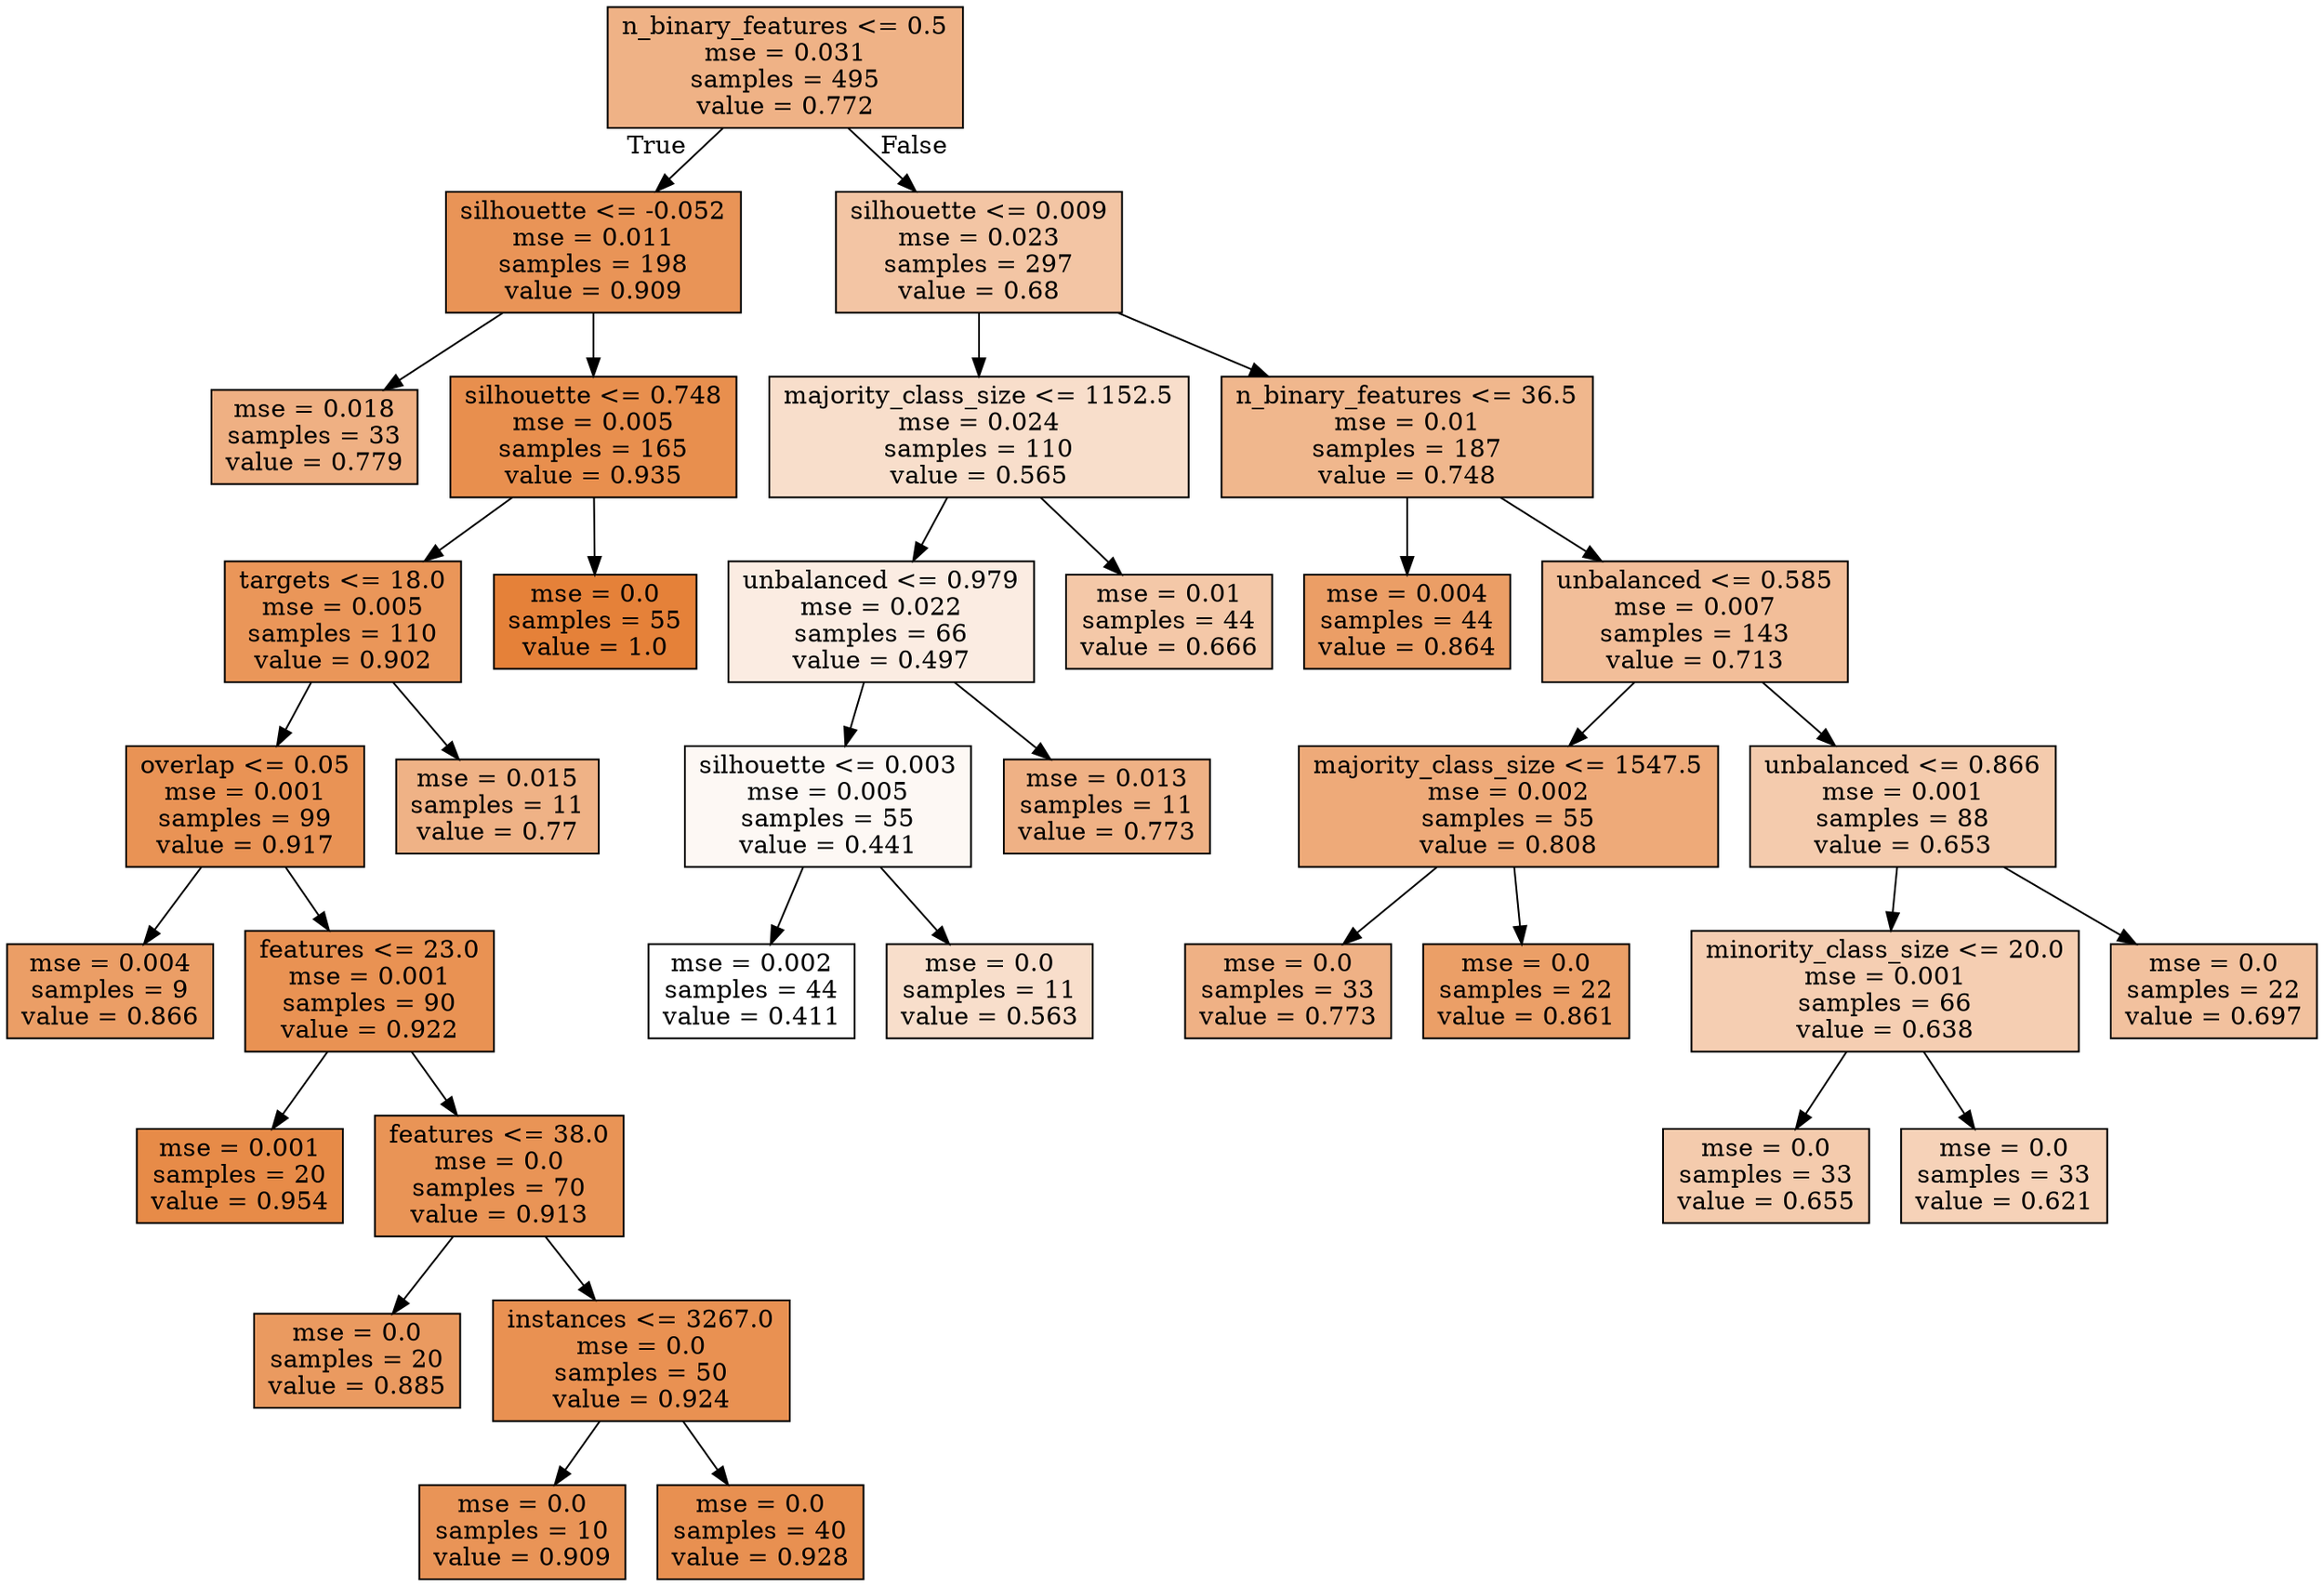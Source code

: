 digraph Tree {
node [shape=box, style="filled", color="black"] ;
0 [label="n_binary_features <= 0.5\nmse = 0.031\nsamples = 495\nvalue = 0.772", fillcolor="#e581399c"] ;
1 [label="silhouette <= -0.052\nmse = 0.011\nsamples = 198\nvalue = 0.909", fillcolor="#e58139d8"] ;
0 -> 1 [labeldistance=2.5, labelangle=45, headlabel="True"] ;
2 [label="mse = 0.018\nsamples = 33\nvalue = 0.779", fillcolor="#e581399f"] ;
1 -> 2 ;
3 [label="silhouette <= 0.748\nmse = 0.005\nsamples = 165\nvalue = 0.935", fillcolor="#e58139e3"] ;
1 -> 3 ;
4 [label="targets <= 18.0\nmse = 0.005\nsamples = 110\nvalue = 0.902", fillcolor="#e58139d5"] ;
3 -> 4 ;
5 [label="overlap <= 0.05\nmse = 0.001\nsamples = 99\nvalue = 0.917", fillcolor="#e58139db"] ;
4 -> 5 ;
6 [label="mse = 0.004\nsamples = 9\nvalue = 0.866", fillcolor="#e58139c5"] ;
5 -> 6 ;
7 [label="features <= 23.0\nmse = 0.001\nsamples = 90\nvalue = 0.922", fillcolor="#e58139dd"] ;
5 -> 7 ;
8 [label="mse = 0.001\nsamples = 20\nvalue = 0.954", fillcolor="#e58139eb"] ;
7 -> 8 ;
9 [label="features <= 38.0\nmse = 0.0\nsamples = 70\nvalue = 0.913", fillcolor="#e58139d9"] ;
7 -> 9 ;
10 [label="mse = 0.0\nsamples = 20\nvalue = 0.885", fillcolor="#e58139cd"] ;
9 -> 10 ;
11 [label="instances <= 3267.0\nmse = 0.0\nsamples = 50\nvalue = 0.924", fillcolor="#e58139de"] ;
9 -> 11 ;
12 [label="mse = 0.0\nsamples = 10\nvalue = 0.909", fillcolor="#e58139d8"] ;
11 -> 12 ;
13 [label="mse = 0.0\nsamples = 40\nvalue = 0.928", fillcolor="#e58139e0"] ;
11 -> 13 ;
14 [label="mse = 0.015\nsamples = 11\nvalue = 0.77", fillcolor="#e581399b"] ;
4 -> 14 ;
15 [label="mse = 0.0\nsamples = 55\nvalue = 1.0", fillcolor="#e58139ff"] ;
3 -> 15 ;
16 [label="silhouette <= 0.009\nmse = 0.023\nsamples = 297\nvalue = 0.68", fillcolor="#e5813975"] ;
0 -> 16 [labeldistance=2.5, labelangle=-45, headlabel="False"] ;
17 [label="majority_class_size <= 1152.5\nmse = 0.024\nsamples = 110\nvalue = 0.565", fillcolor="#e5813942"] ;
16 -> 17 ;
18 [label="unbalanced <= 0.979\nmse = 0.022\nsamples = 66\nvalue = 0.497", fillcolor="#e5813925"] ;
17 -> 18 ;
19 [label="silhouette <= 0.003\nmse = 0.005\nsamples = 55\nvalue = 0.441", fillcolor="#e581390d"] ;
18 -> 19 ;
20 [label="mse = 0.002\nsamples = 44\nvalue = 0.411", fillcolor="#e5813900"] ;
19 -> 20 ;
21 [label="mse = 0.0\nsamples = 11\nvalue = 0.563", fillcolor="#e5813942"] ;
19 -> 21 ;
22 [label="mse = 0.013\nsamples = 11\nvalue = 0.773", fillcolor="#e581399d"] ;
18 -> 22 ;
23 [label="mse = 0.01\nsamples = 44\nvalue = 0.666", fillcolor="#e581396f"] ;
17 -> 23 ;
24 [label="n_binary_features <= 36.5\nmse = 0.01\nsamples = 187\nvalue = 0.748", fillcolor="#e5813992"] ;
16 -> 24 ;
25 [label="mse = 0.004\nsamples = 44\nvalue = 0.864", fillcolor="#e58139c4"] ;
24 -> 25 ;
26 [label="unbalanced <= 0.585\nmse = 0.007\nsamples = 143\nvalue = 0.713", fillcolor="#e5813983"] ;
24 -> 26 ;
27 [label="majority_class_size <= 1547.5\nmse = 0.002\nsamples = 55\nvalue = 0.808", fillcolor="#e58139ac"] ;
26 -> 27 ;
28 [label="mse = 0.0\nsamples = 33\nvalue = 0.773", fillcolor="#e581399d"] ;
27 -> 28 ;
29 [label="mse = 0.0\nsamples = 22\nvalue = 0.861", fillcolor="#e58139c3"] ;
27 -> 29 ;
30 [label="unbalanced <= 0.866\nmse = 0.001\nsamples = 88\nvalue = 0.653", fillcolor="#e5813969"] ;
26 -> 30 ;
31 [label="minority_class_size <= 20.0\nmse = 0.001\nsamples = 66\nvalue = 0.638", fillcolor="#e5813962"] ;
30 -> 31 ;
32 [label="mse = 0.0\nsamples = 33\nvalue = 0.655", fillcolor="#e5813969"] ;
31 -> 32 ;
33 [label="mse = 0.0\nsamples = 33\nvalue = 0.621", fillcolor="#e581395b"] ;
31 -> 33 ;
34 [label="mse = 0.0\nsamples = 22\nvalue = 0.697", fillcolor="#e581397c"] ;
30 -> 34 ;
}